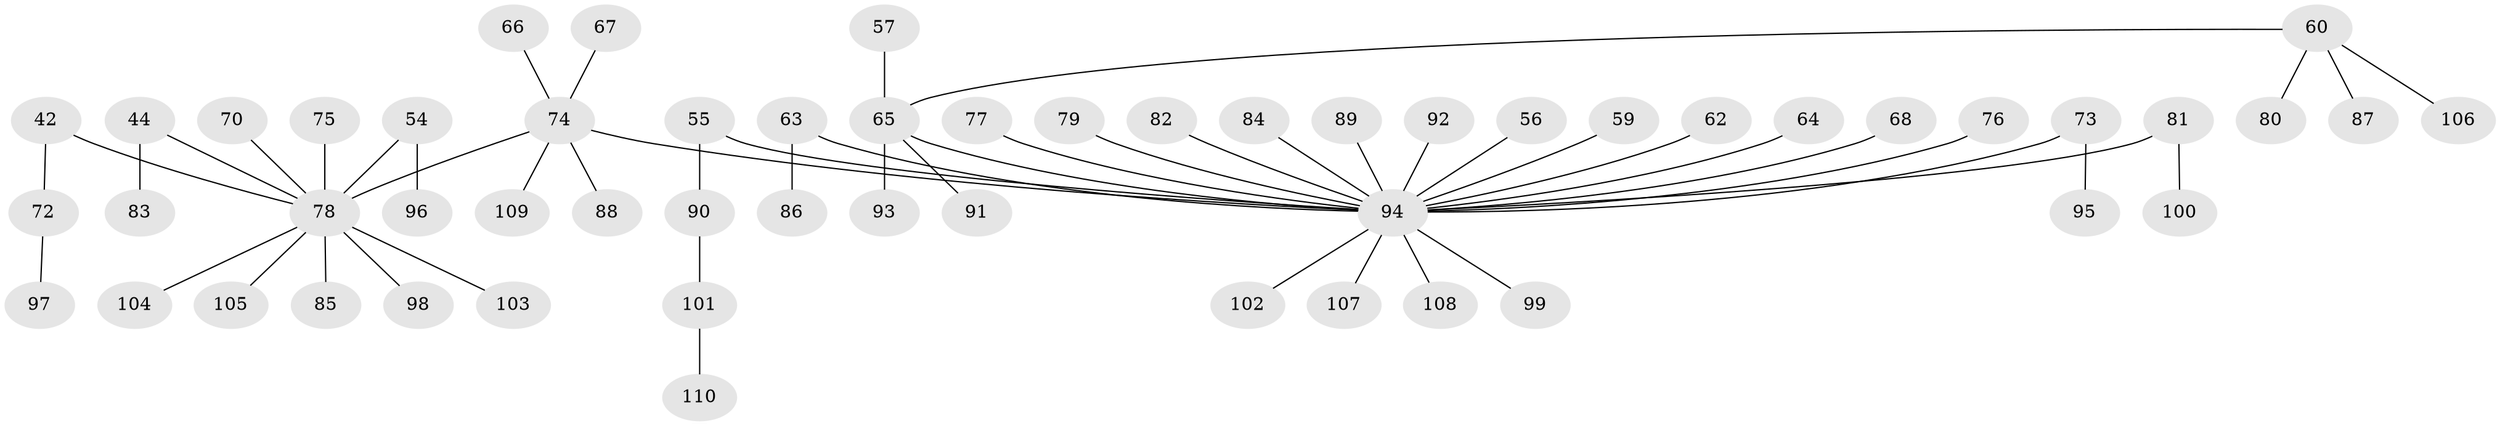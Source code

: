 // original degree distribution, {5: 0.01818181818181818, 3: 0.13636363636363635, 6: 0.02727272727272727, 4: 0.06363636363636363, 2: 0.24545454545454545, 1: 0.5, 8: 0.00909090909090909}
// Generated by graph-tools (version 1.1) at 2025/53/03/09/25 04:53:35]
// undirected, 55 vertices, 54 edges
graph export_dot {
graph [start="1"]
  node [color=gray90,style=filled];
  42;
  44;
  54;
  55;
  56;
  57;
  59;
  60;
  62;
  63;
  64;
  65 [super="+32+26"];
  66;
  67;
  68;
  70;
  72;
  73;
  74 [super="+61"];
  75;
  76;
  77;
  78 [super="+52+49+71+69"];
  79;
  80;
  81;
  82;
  83;
  84;
  85;
  86;
  87;
  88;
  89;
  90;
  91;
  92;
  93;
  94 [super="+20+58+31+48+37+51+34+35+38+46+53+50"];
  95;
  96;
  97;
  98;
  99 [super="+14"];
  100;
  101;
  102;
  103;
  104;
  105;
  106;
  107;
  108;
  109;
  110;
  42 -- 72;
  42 -- 78;
  44 -- 83;
  44 -- 78;
  54 -- 96;
  54 -- 78;
  55 -- 90;
  55 -- 94;
  56 -- 94;
  57 -- 65;
  59 -- 94;
  60 -- 80;
  60 -- 87;
  60 -- 106;
  60 -- 65;
  62 -- 94;
  63 -- 86;
  63 -- 94;
  64 -- 94;
  65 -- 93;
  65 -- 91;
  65 -- 94;
  66 -- 74;
  67 -- 74;
  68 -- 94;
  70 -- 78;
  72 -- 97;
  73 -- 95;
  73 -- 94;
  74 -- 88;
  74 -- 109;
  74 -- 94;
  74 -- 78;
  75 -- 78;
  76 -- 94;
  77 -- 94;
  78 -- 98;
  78 -- 103;
  78 -- 105;
  78 -- 104;
  78 -- 85;
  79 -- 94;
  81 -- 100;
  81 -- 94;
  82 -- 94;
  84 -- 94;
  89 -- 94;
  90 -- 101;
  92 -- 94;
  94 -- 107;
  94 -- 108;
  94 -- 102;
  94 -- 99;
  101 -- 110;
}
